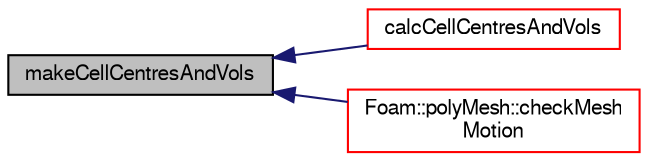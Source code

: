 digraph "makeCellCentresAndVols"
{
  bgcolor="transparent";
  edge [fontname="FreeSans",fontsize="10",labelfontname="FreeSans",labelfontsize="10"];
  node [fontname="FreeSans",fontsize="10",shape=record];
  rankdir="LR";
  Node6930 [label="makeCellCentresAndVols",height=0.2,width=0.4,color="black", fillcolor="grey75", style="filled", fontcolor="black"];
  Node6930 -> Node6931 [dir="back",color="midnightblue",fontsize="10",style="solid",fontname="FreeSans"];
  Node6931 [label="calcCellCentresAndVols",height=0.2,width=0.4,color="red",URL="$a27530.html#a94b718690e507f1997a6e4e9a2c6dce2",tooltip="Calculate cell centres and volumes. "];
  Node6930 -> Node7313 [dir="back",color="midnightblue",fontsize="10",style="solid",fontname="FreeSans"];
  Node7313 [label="Foam::polyMesh::checkMesh\lMotion",height=0.2,width=0.4,color="red",URL="$a27410.html#af63c60f945138c46fd0e153328508227",tooltip="Check mesh motion for correctness given motion points. "];
}
